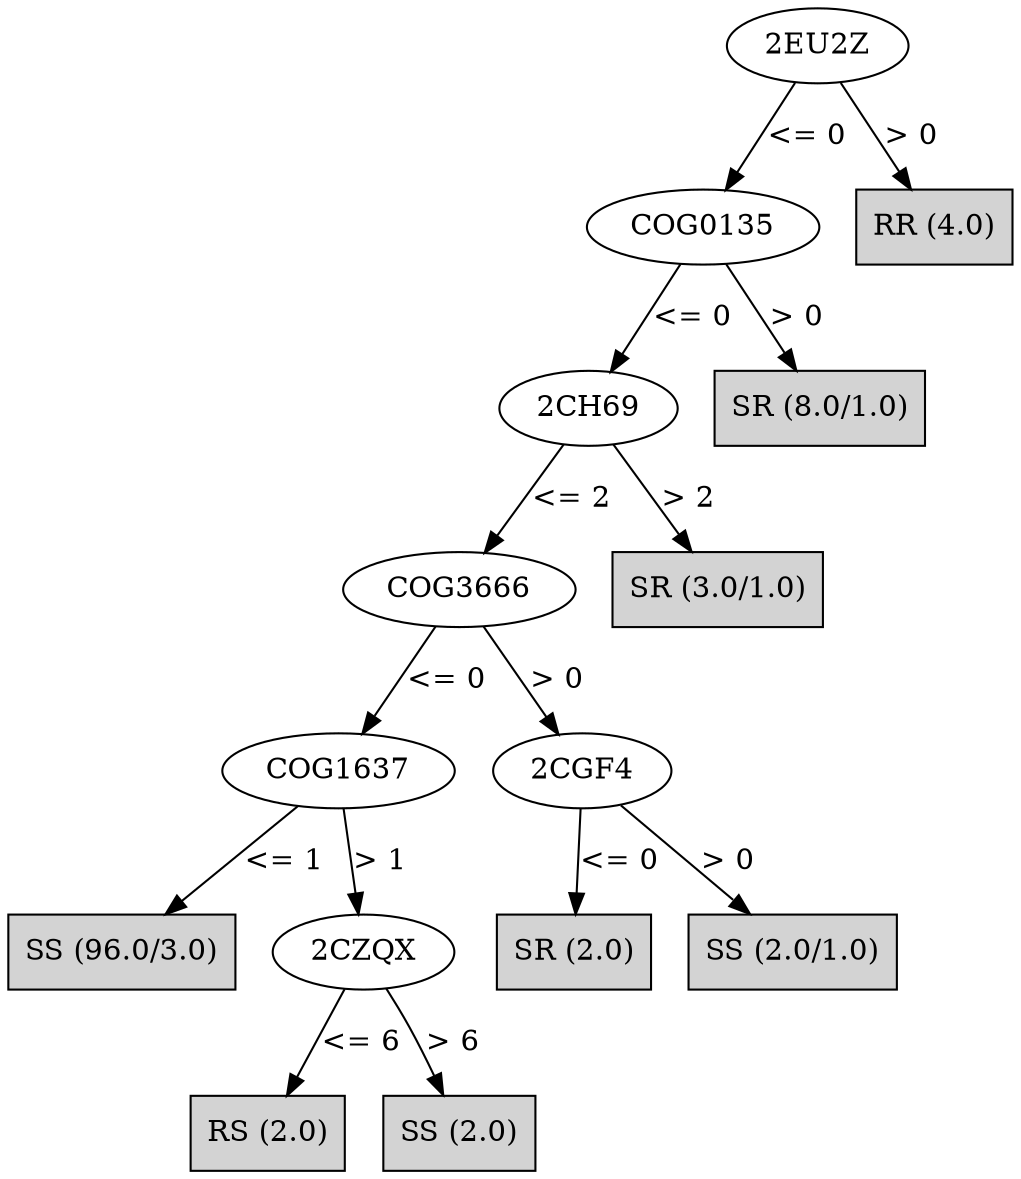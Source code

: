 digraph J48Tree {
N0 [label="2EU2Z" ]
N0->N1 [label="<= 0"]
N1 [label="COG0135" ]
N1->N2 [label="<= 0"]
N2 [label="2CH69" ]
N2->N3 [label="<= 2"]
N3 [label="COG3666" ]
N3->N4 [label="<= 0"]
N4 [label="COG1637" ]
N4->N5 [label="<= 1"]
N5 [label="SS (96.0/3.0)" shape=box style=filled ]
N4->N6 [label="> 1"]
N6 [label="2CZQX" ]
N6->N7 [label="<= 6"]
N7 [label="RS (2.0)" shape=box style=filled ]
N6->N8 [label="> 6"]
N8 [label="SS (2.0)" shape=box style=filled ]
N3->N9 [label="> 0"]
N9 [label="2CGF4" ]
N9->N10 [label="<= 0"]
N10 [label="SR (2.0)" shape=box style=filled ]
N9->N11 [label="> 0"]
N11 [label="SS (2.0/1.0)" shape=box style=filled ]
N2->N12 [label="> 2"]
N12 [label="SR (3.0/1.0)" shape=box style=filled ]
N1->N13 [label="> 0"]
N13 [label="SR (8.0/1.0)" shape=box style=filled ]
N0->N14 [label="> 0"]
N14 [label="RR (4.0)" shape=box style=filled ]
}

